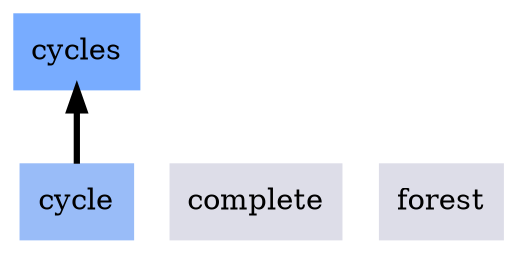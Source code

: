 digraph local_2iJr52 {
	node [color=lightblue2 style=filled]
	margin=0.04 size="6,6"
	rankdir = BT
	"n_2iJr52" [label="cycles" URL="/parameters/html/2iJr52" color="#78acff" shape=box]
	"n_EhdXNA" [label="complete" URL="/parameters/html/EhdXNA" color="#dddde8" shape=box]
	"n_JngPPm" [label="forest" URL="/parameters/html/JngPPm" color="#dddde8" shape=box]
	"n_Ti0asF" [label="cycle" URL="/parameters/html/Ti0asF" color="#99bcf8" shape=box]
	"n_Ti0asF" -> "n_2iJr52" [label="" decorate=true lblstyle="above, sloped" weight="100" penwidth="3.0"]
}
